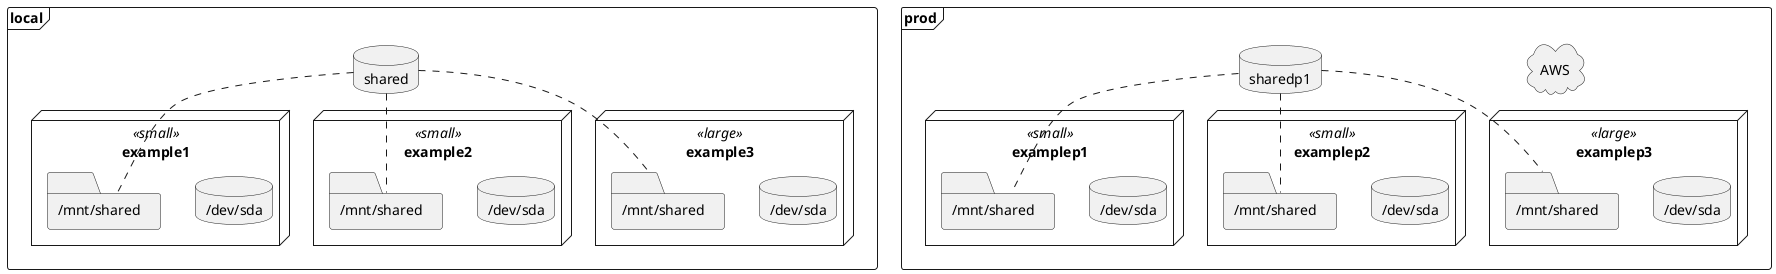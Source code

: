 @startuml

frame local {
    database "shared"
    node "example1" <<small>> {
        database "/dev/sda"
        folder "/mnt/shared" as e1s
    }
    node "example2" <<small>> {
        database "/dev/sda" as s2
        folder "/mnt/shared" as e2s
    }
    node "example3" <<large>> {
        database "/dev/sda" as s3
        folder "/mnt/shared" as e3s
    }

   shared .. e1s
   shared .. e2s
   shared .. e3s
}

frame prod {
    cloud AWS
    database "sharedp1"
    node "examplep1" <<small>> {
        database "/dev/sda" as c1
        folder "/mnt/shared" as c1s
    }
    node "examplep2" <<small>> {
        database "/dev/sda" as c2
        folder "/mnt/shared" as c2s
    }
    node "examplep3" <<large>> {
        database "/dev/sda" as c3
        folder "/mnt/shared" as c3s
    }

   sharedp1 .. c1s
   sharedp1 .. c2s
   sharedp1 .. c3s
}
@enduml
